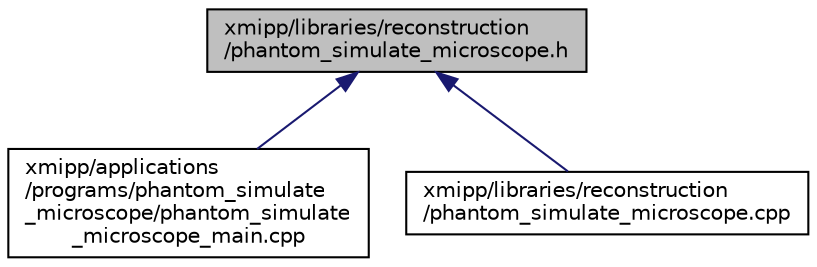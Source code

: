 digraph "xmipp/libraries/reconstruction/phantom_simulate_microscope.h"
{
  edge [fontname="Helvetica",fontsize="10",labelfontname="Helvetica",labelfontsize="10"];
  node [fontname="Helvetica",fontsize="10",shape=record];
  Node75 [label="xmipp/libraries/reconstruction\l/phantom_simulate_microscope.h",height=0.2,width=0.4,color="black", fillcolor="grey75", style="filled", fontcolor="black"];
  Node75 -> Node76 [dir="back",color="midnightblue",fontsize="10",style="solid",fontname="Helvetica"];
  Node76 [label="xmipp/applications\l/programs/phantom_simulate\l_microscope/phantom_simulate\l_microscope_main.cpp",height=0.2,width=0.4,color="black", fillcolor="white", style="filled",URL="$phantom__simulate__microscope__main_8cpp.html"];
  Node75 -> Node77 [dir="back",color="midnightblue",fontsize="10",style="solid",fontname="Helvetica"];
  Node77 [label="xmipp/libraries/reconstruction\l/phantom_simulate_microscope.cpp",height=0.2,width=0.4,color="black", fillcolor="white", style="filled",URL="$phantom__simulate__microscope_8cpp.html"];
}
